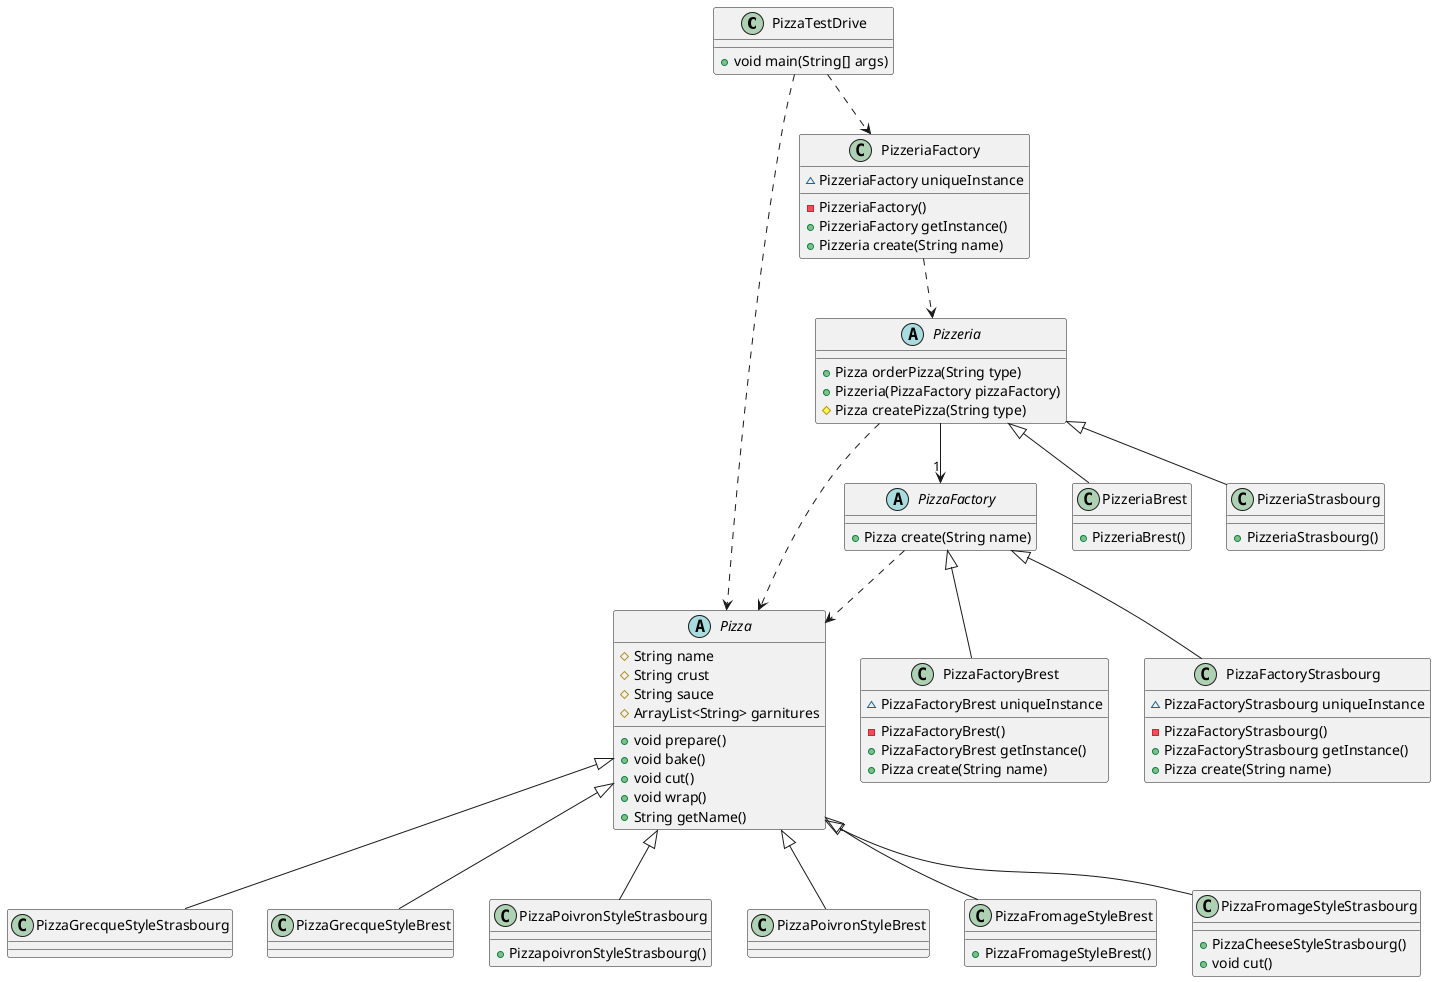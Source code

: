@startuml

class PizzaTestDrive{
  +void main(String[] args)
}

PizzaTestDrive ..> Pizza
PizzaTestDrive ..> PizzeriaFactory

class PizzeriaFactory{
  ~PizzeriaFactory uniqueInstance
  -PizzeriaFactory()
  +PizzeriaFactory getInstance()
  +Pizzeria create(String name)
}

PizzeriaFactory ..> Pizzeria

abstract class Pizzeria{
  +Pizza orderPizza(String type)
  +Pizzeria(PizzaFactory pizzaFactory)
  #Pizza createPizza(String type)
}

Pizzeria ..> Pizza
Pizzeria --> "1"PizzaFactory
Pizzeria ^-- PizzeriaBrest
Pizzeria ^-- PizzeriaStrasbourg

class PizzeriaBrest{
  +PizzeriaBrest()
}

class PizzeriaStrasbourg{
  +PizzeriaStrasbourg()
}

abstract class PizzaFactory{
  +Pizza create(String name)
}

PizzaFactory ..> Pizza
PizzaFactory ^-- PizzaFactoryBrest
PizzaFactory ^-- PizzaFactoryStrasbourg

class PizzaFactoryBrest{
  ~PizzaFactoryBrest uniqueInstance
  -PizzaFactoryBrest()
  +PizzaFactoryBrest getInstance()
  +Pizza create(String name)
}

class PizzaFactoryStrasbourg{
  ~PizzaFactoryStrasbourg uniqueInstance
  -PizzaFactoryStrasbourg()
  +PizzaFactoryStrasbourg getInstance()
  +Pizza create(String name)
}

abstract class Pizza {
  #String name
  #String crust
  #String sauce
  #ArrayList<String> garnitures
  +void prepare()
  +void bake()
  +void cut()
  +void wrap()
  +String getName()
}

Pizza ^-- PizzaGrecqueStyleStrasbourg
Pizza ^-- PizzaGrecqueStyleBrest
Pizza <|-- PizzaPoivronStyleStrasbourg
Pizza <|-- PizzaPoivronStyleBrest
Pizza <|-- PizzaFromageStyleBrest
Pizza <|-- PizzaFromageStyleStrasbourg

class PizzaPoivronStyleStrasbourg{
  +PizzapoivronStyleStrasbourg()
}

class PizzaFromageStyleBrest {
  +PizzaFromageStyleBrest()
}

class PizzaFromageStyleStrasbourg {
  +PizzaCheeseStyleStrasbourg()
  +void cut()
}

@enduml